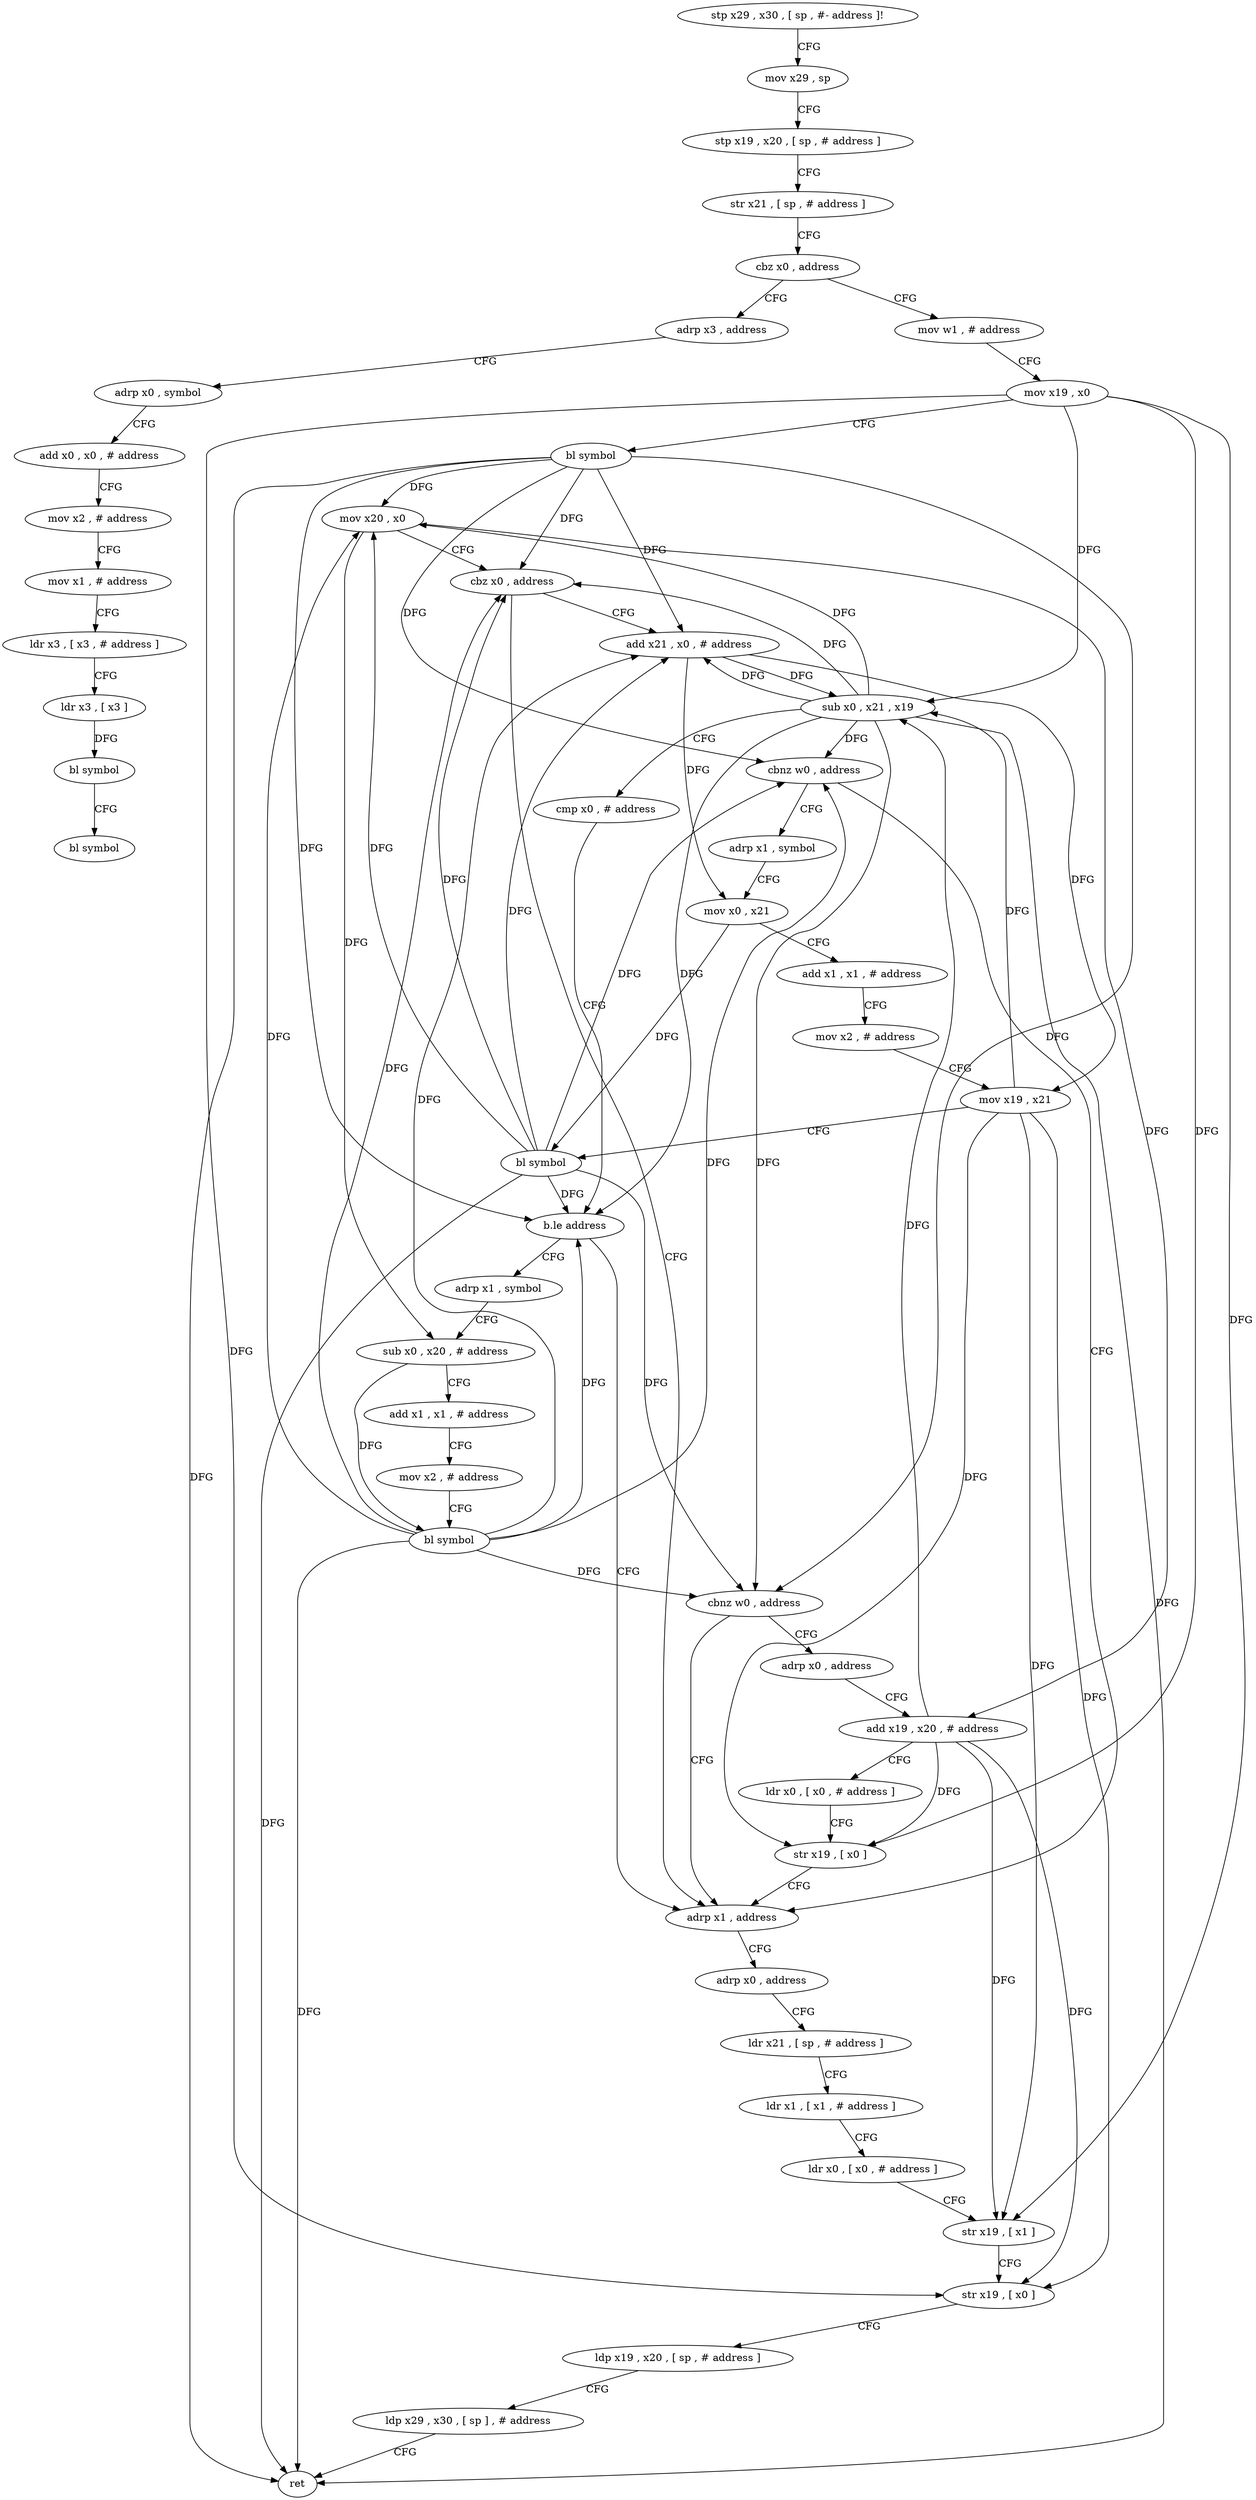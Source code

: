 digraph "func" {
"4224824" [label = "stp x29 , x30 , [ sp , #- address ]!" ]
"4224828" [label = "mov x29 , sp" ]
"4224832" [label = "stp x19 , x20 , [ sp , # address ]" ]
"4224836" [label = "str x21 , [ sp , # address ]" ]
"4224840" [label = "cbz x0 , address" ]
"4224988" [label = "adrp x3 , address" ]
"4224844" [label = "mov w1 , # address" ]
"4224992" [label = "adrp x0 , symbol" ]
"4224996" [label = "add x0 , x0 , # address" ]
"4225000" [label = "mov x2 , # address" ]
"4225004" [label = "mov x1 , # address" ]
"4225008" [label = "ldr x3 , [ x3 , # address ]" ]
"4225012" [label = "ldr x3 , [ x3 ]" ]
"4225016" [label = "bl symbol" ]
"4225020" [label = "bl symbol" ]
"4224848" [label = "mov x19 , x0" ]
"4224852" [label = "bl symbol" ]
"4224856" [label = "mov x20 , x0" ]
"4224860" [label = "cbz x0 , address" ]
"4224948" [label = "adrp x1 , address" ]
"4224864" [label = "add x21 , x0 , # address" ]
"4224952" [label = "adrp x0 , address" ]
"4224956" [label = "ldr x21 , [ sp , # address ]" ]
"4224960" [label = "ldr x1 , [ x1 , # address ]" ]
"4224964" [label = "ldr x0 , [ x0 , # address ]" ]
"4224968" [label = "str x19 , [ x1 ]" ]
"4224972" [label = "str x19 , [ x0 ]" ]
"4224976" [label = "ldp x19 , x20 , [ sp , # address ]" ]
"4224980" [label = "ldp x29 , x30 , [ sp ] , # address" ]
"4224984" [label = "ret" ]
"4224868" [label = "sub x0 , x21 , x19" ]
"4224872" [label = "cmp x0 , # address" ]
"4224876" [label = "b.le address" ]
"4224880" [label = "adrp x1 , symbol" ]
"4224884" [label = "sub x0 , x20 , # address" ]
"4224888" [label = "add x1 , x1 , # address" ]
"4224892" [label = "mov x2 , # address" ]
"4224896" [label = "bl symbol" ]
"4224900" [label = "cbnz w0 , address" ]
"4224904" [label = "adrp x1 , symbol" ]
"4224908" [label = "mov x0 , x21" ]
"4224912" [label = "add x1 , x1 , # address" ]
"4224916" [label = "mov x2 , # address" ]
"4224920" [label = "mov x19 , x21" ]
"4224924" [label = "bl symbol" ]
"4224928" [label = "cbnz w0 , address" ]
"4224932" [label = "adrp x0 , address" ]
"4224936" [label = "add x19 , x20 , # address" ]
"4224940" [label = "ldr x0 , [ x0 , # address ]" ]
"4224944" [label = "str x19 , [ x0 ]" ]
"4224824" -> "4224828" [ label = "CFG" ]
"4224828" -> "4224832" [ label = "CFG" ]
"4224832" -> "4224836" [ label = "CFG" ]
"4224836" -> "4224840" [ label = "CFG" ]
"4224840" -> "4224988" [ label = "CFG" ]
"4224840" -> "4224844" [ label = "CFG" ]
"4224988" -> "4224992" [ label = "CFG" ]
"4224844" -> "4224848" [ label = "CFG" ]
"4224992" -> "4224996" [ label = "CFG" ]
"4224996" -> "4225000" [ label = "CFG" ]
"4225000" -> "4225004" [ label = "CFG" ]
"4225004" -> "4225008" [ label = "CFG" ]
"4225008" -> "4225012" [ label = "CFG" ]
"4225012" -> "4225016" [ label = "DFG" ]
"4225016" -> "4225020" [ label = "CFG" ]
"4224848" -> "4224852" [ label = "CFG" ]
"4224848" -> "4224968" [ label = "DFG" ]
"4224848" -> "4224972" [ label = "DFG" ]
"4224848" -> "4224868" [ label = "DFG" ]
"4224848" -> "4224944" [ label = "DFG" ]
"4224852" -> "4224856" [ label = "DFG" ]
"4224852" -> "4224860" [ label = "DFG" ]
"4224852" -> "4224984" [ label = "DFG" ]
"4224852" -> "4224864" [ label = "DFG" ]
"4224852" -> "4224876" [ label = "DFG" ]
"4224852" -> "4224900" [ label = "DFG" ]
"4224852" -> "4224928" [ label = "DFG" ]
"4224856" -> "4224860" [ label = "CFG" ]
"4224856" -> "4224884" [ label = "DFG" ]
"4224856" -> "4224936" [ label = "DFG" ]
"4224860" -> "4224948" [ label = "CFG" ]
"4224860" -> "4224864" [ label = "CFG" ]
"4224948" -> "4224952" [ label = "CFG" ]
"4224864" -> "4224868" [ label = "DFG" ]
"4224864" -> "4224908" [ label = "DFG" ]
"4224864" -> "4224920" [ label = "DFG" ]
"4224952" -> "4224956" [ label = "CFG" ]
"4224956" -> "4224960" [ label = "CFG" ]
"4224960" -> "4224964" [ label = "CFG" ]
"4224964" -> "4224968" [ label = "CFG" ]
"4224968" -> "4224972" [ label = "CFG" ]
"4224972" -> "4224976" [ label = "CFG" ]
"4224976" -> "4224980" [ label = "CFG" ]
"4224980" -> "4224984" [ label = "CFG" ]
"4224868" -> "4224872" [ label = "CFG" ]
"4224868" -> "4224856" [ label = "DFG" ]
"4224868" -> "4224860" [ label = "DFG" ]
"4224868" -> "4224864" [ label = "DFG" ]
"4224868" -> "4224984" [ label = "DFG" ]
"4224868" -> "4224876" [ label = "DFG" ]
"4224868" -> "4224900" [ label = "DFG" ]
"4224868" -> "4224928" [ label = "DFG" ]
"4224872" -> "4224876" [ label = "CFG" ]
"4224876" -> "4224948" [ label = "CFG" ]
"4224876" -> "4224880" [ label = "CFG" ]
"4224880" -> "4224884" [ label = "CFG" ]
"4224884" -> "4224888" [ label = "CFG" ]
"4224884" -> "4224896" [ label = "DFG" ]
"4224888" -> "4224892" [ label = "CFG" ]
"4224892" -> "4224896" [ label = "CFG" ]
"4224896" -> "4224900" [ label = "DFG" ]
"4224896" -> "4224856" [ label = "DFG" ]
"4224896" -> "4224860" [ label = "DFG" ]
"4224896" -> "4224864" [ label = "DFG" ]
"4224896" -> "4224876" [ label = "DFG" ]
"4224896" -> "4224984" [ label = "DFG" ]
"4224896" -> "4224928" [ label = "DFG" ]
"4224900" -> "4224948" [ label = "CFG" ]
"4224900" -> "4224904" [ label = "CFG" ]
"4224904" -> "4224908" [ label = "CFG" ]
"4224908" -> "4224912" [ label = "CFG" ]
"4224908" -> "4224924" [ label = "DFG" ]
"4224912" -> "4224916" [ label = "CFG" ]
"4224916" -> "4224920" [ label = "CFG" ]
"4224920" -> "4224924" [ label = "CFG" ]
"4224920" -> "4224968" [ label = "DFG" ]
"4224920" -> "4224972" [ label = "DFG" ]
"4224920" -> "4224868" [ label = "DFG" ]
"4224920" -> "4224944" [ label = "DFG" ]
"4224924" -> "4224928" [ label = "DFG" ]
"4224924" -> "4224856" [ label = "DFG" ]
"4224924" -> "4224860" [ label = "DFG" ]
"4224924" -> "4224864" [ label = "DFG" ]
"4224924" -> "4224876" [ label = "DFG" ]
"4224924" -> "4224900" [ label = "DFG" ]
"4224924" -> "4224984" [ label = "DFG" ]
"4224928" -> "4224948" [ label = "CFG" ]
"4224928" -> "4224932" [ label = "CFG" ]
"4224932" -> "4224936" [ label = "CFG" ]
"4224936" -> "4224940" [ label = "CFG" ]
"4224936" -> "4224968" [ label = "DFG" ]
"4224936" -> "4224972" [ label = "DFG" ]
"4224936" -> "4224868" [ label = "DFG" ]
"4224936" -> "4224944" [ label = "DFG" ]
"4224940" -> "4224944" [ label = "CFG" ]
"4224944" -> "4224948" [ label = "CFG" ]
}
